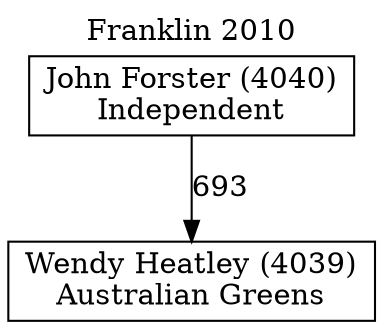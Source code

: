 // House preference flow
digraph "Wendy Heatley (4039)_Franklin_2010" {
	graph [label="Franklin 2010" labelloc=t mclimit=10]
	node [shape=box]
	"John Forster (4040)" [label="John Forster (4040)
Independent"]
	"Wendy Heatley (4039)" [label="Wendy Heatley (4039)
Australian Greens"]
	"John Forster (4040)" -> "Wendy Heatley (4039)" [label=693]
}
